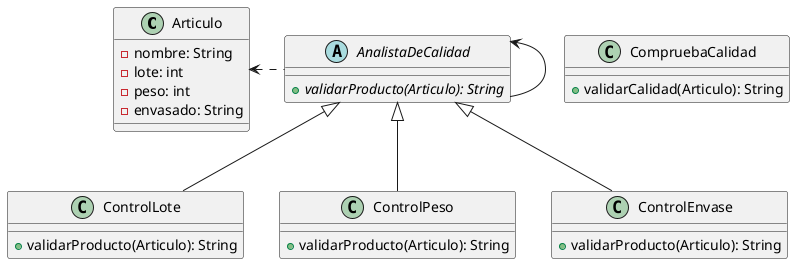 @startuml

class Articulo{
-nombre: String
-lote: int
-peso: int
-envasado: String
}

abstract class AnalistaDeCalidad{
+{abstract} validarProducto(Articulo): String
}

class ControlLote{
+validarProducto(Articulo): String
}

class ControlPeso{
+validarProducto(Articulo): String
}

class ControlEnvase{
+validarProducto(Articulo): String
}

class CompruebaCalidad{
+validarCalidad(Articulo): String
}

AnalistaDeCalidad -u-> AnalistaDeCalidad
ControlLote -u-|> AnalistaDeCalidad
ControlPeso -u-|> AnalistaDeCalidad
ControlEnvase -u-|> AnalistaDeCalidad

AnalistaDeCalidad .l.> Articulo

@enduml